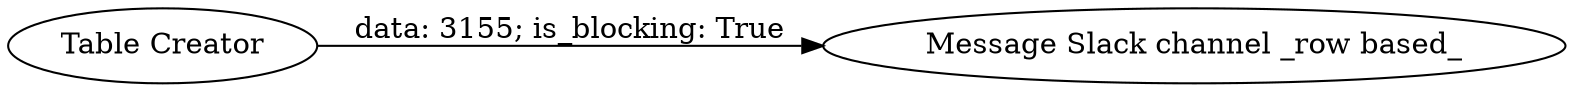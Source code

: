 digraph {
	"7859108822395943570_7" [label="Table Creator"]
	"7859108822395943570_6" [label="Message Slack channel _row based_"]
	"7859108822395943570_7" -> "7859108822395943570_6" [label="data: 3155; is_blocking: True"]
	rankdir=LR
}
